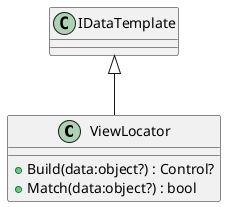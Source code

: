 @startuml
class ViewLocator {
    + Build(data:object?) : Control?
    + Match(data:object?) : bool
}
IDataTemplate <|-- ViewLocator
@enduml

